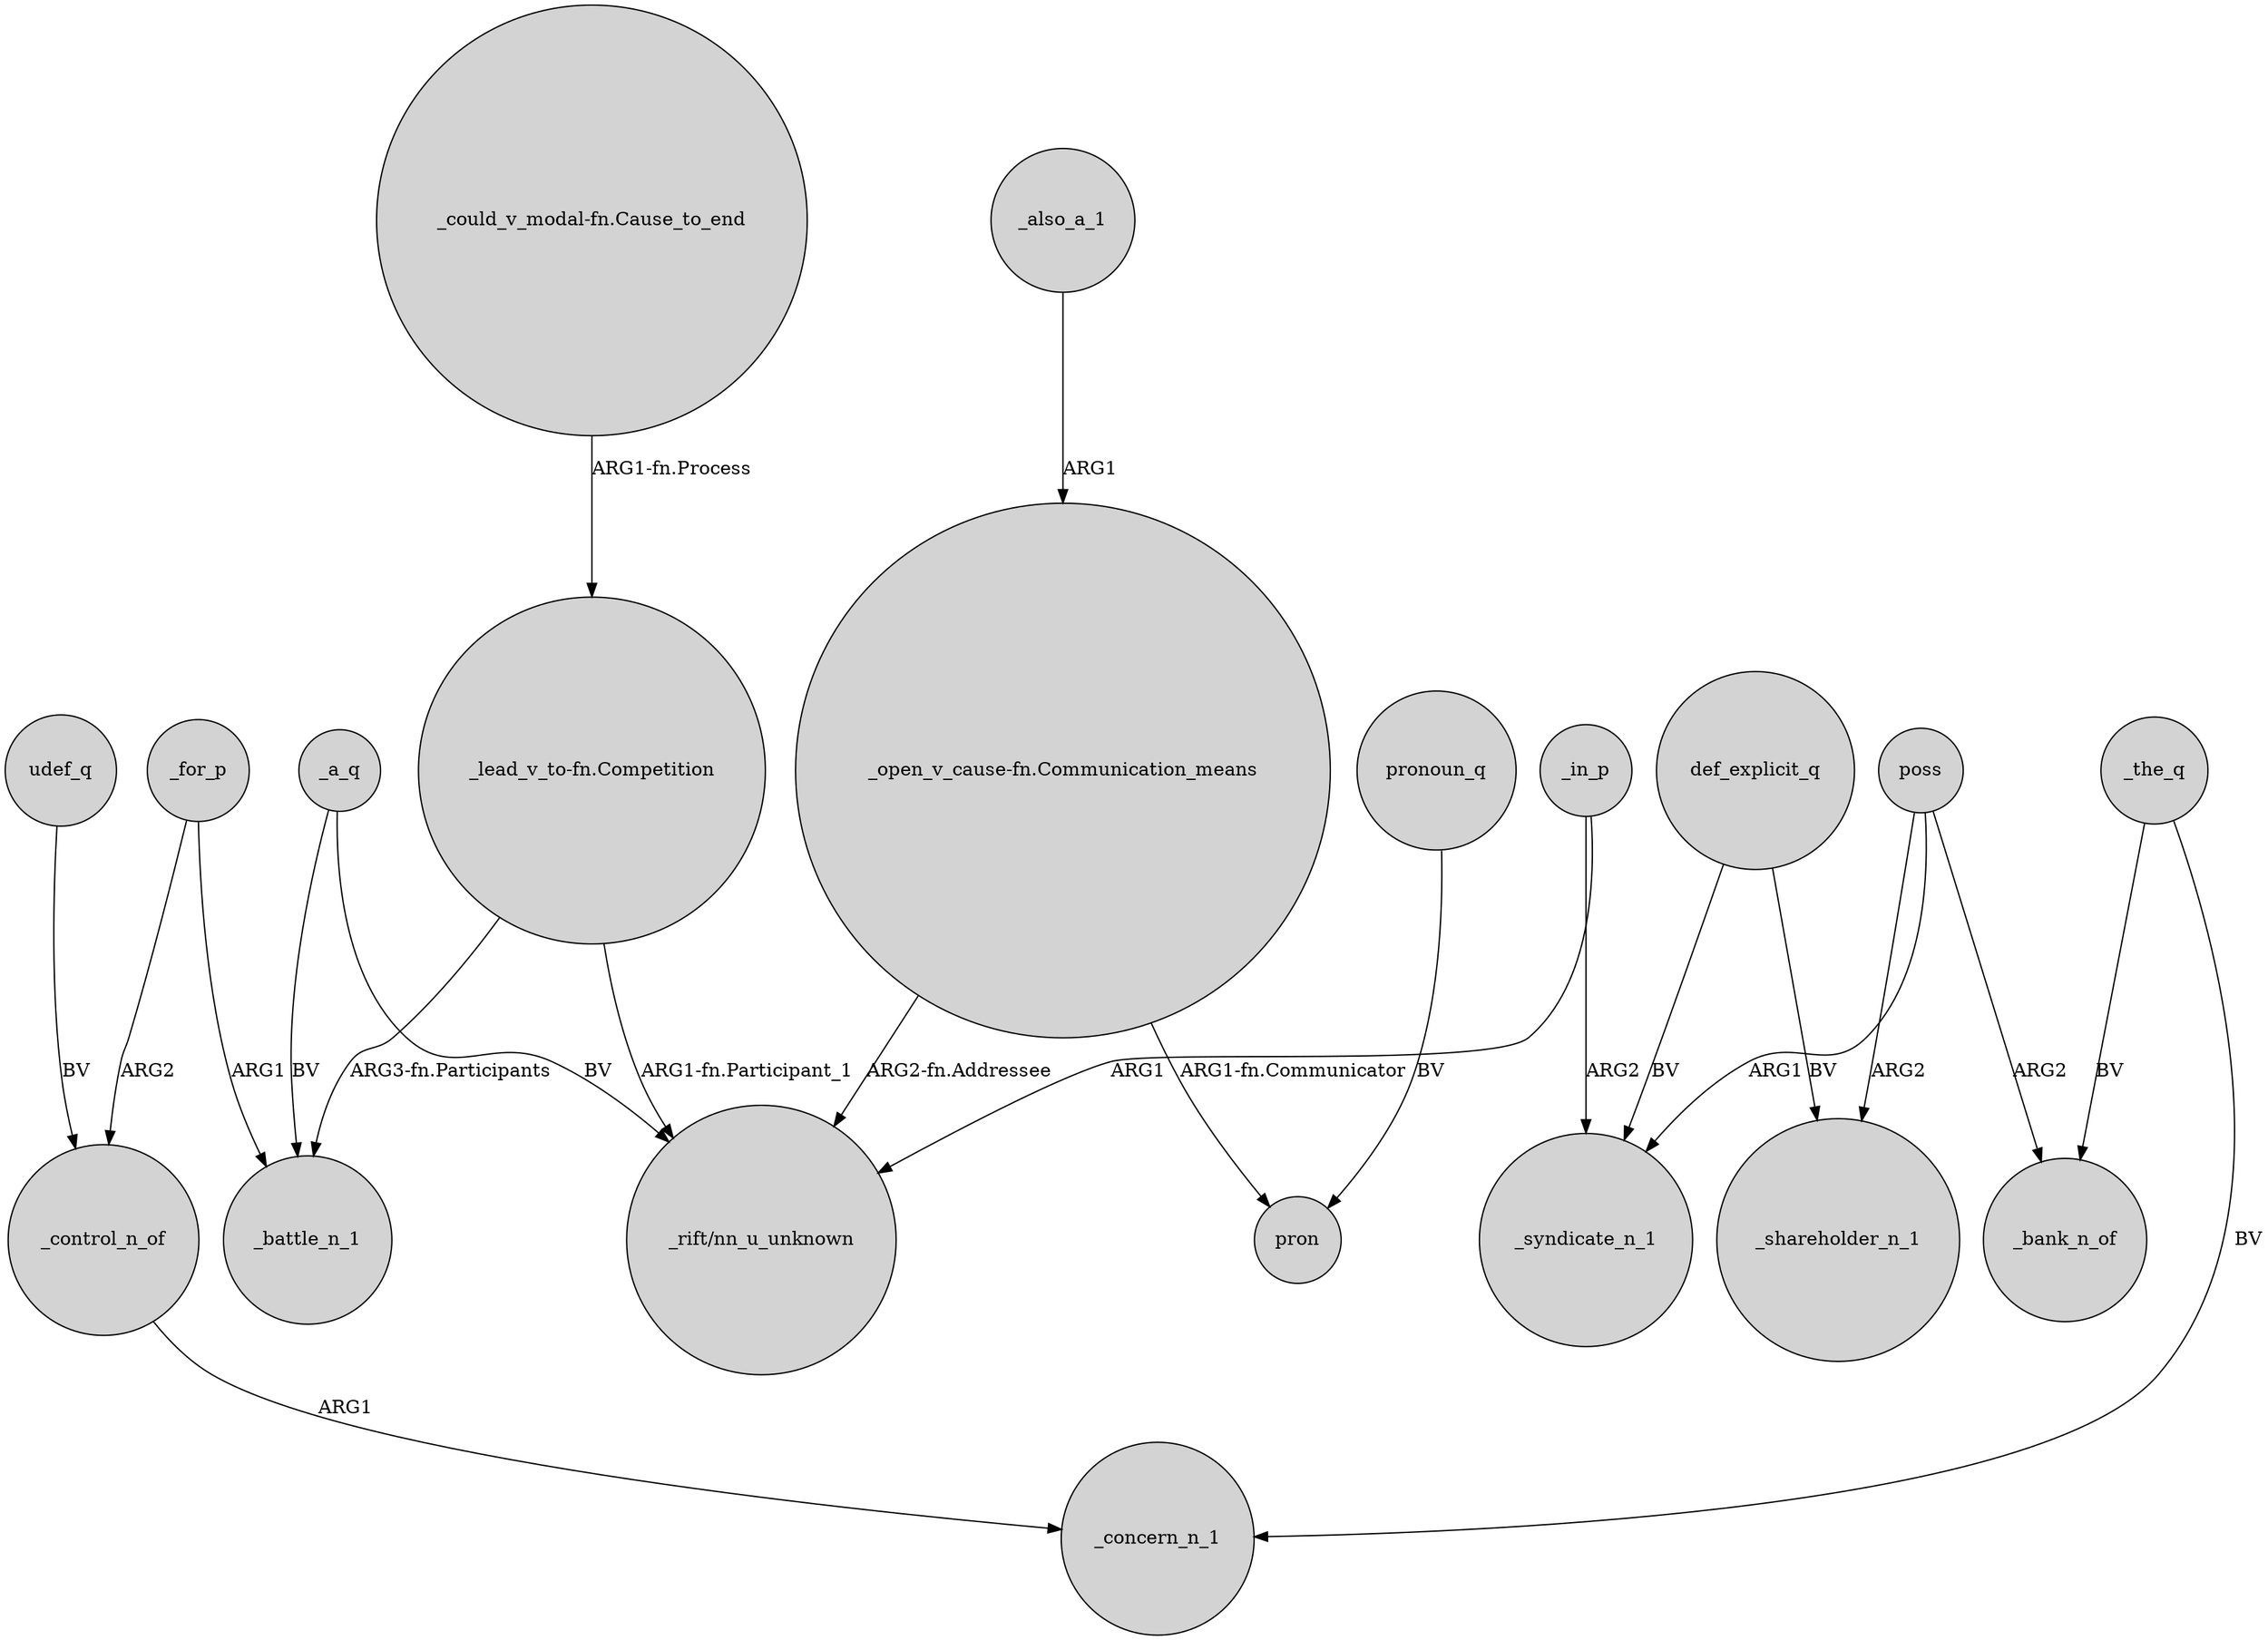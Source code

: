 digraph {
	node [shape=circle style=filled]
	_for_p -> _battle_n_1 [label=ARG1]
	_in_p -> _syndicate_n_1 [label=ARG2]
	udef_q -> _control_n_of [label=BV]
	_the_q -> _bank_n_of [label=BV]
	"_open_v_cause-fn.Communication_means" -> pron [label="ARG1-fn.Communicator"]
	_in_p -> "_rift/nn_u_unknown" [label=ARG1]
	poss -> _shareholder_n_1 [label=ARG2]
	_a_q -> "_rift/nn_u_unknown" [label=BV]
	"_lead_v_to-fn.Competition" -> _battle_n_1 [label="ARG3-fn.Participants"]
	_the_q -> _concern_n_1 [label=BV]
	_control_n_of -> _concern_n_1 [label=ARG1]
	poss -> _syndicate_n_1 [label=ARG1]
	pronoun_q -> pron [label=BV]
	_for_p -> _control_n_of [label=ARG2]
	"_lead_v_to-fn.Competition" -> "_rift/nn_u_unknown" [label="ARG1-fn.Participant_1"]
	def_explicit_q -> _shareholder_n_1 [label=BV]
	poss -> _bank_n_of [label=ARG2]
	"_could_v_modal-fn.Cause_to_end" -> "_lead_v_to-fn.Competition" [label="ARG1-fn.Process"]
	_also_a_1 -> "_open_v_cause-fn.Communication_means" [label=ARG1]
	"_open_v_cause-fn.Communication_means" -> "_rift/nn_u_unknown" [label="ARG2-fn.Addressee"]
	def_explicit_q -> _syndicate_n_1 [label=BV]
	_a_q -> _battle_n_1 [label=BV]
}
